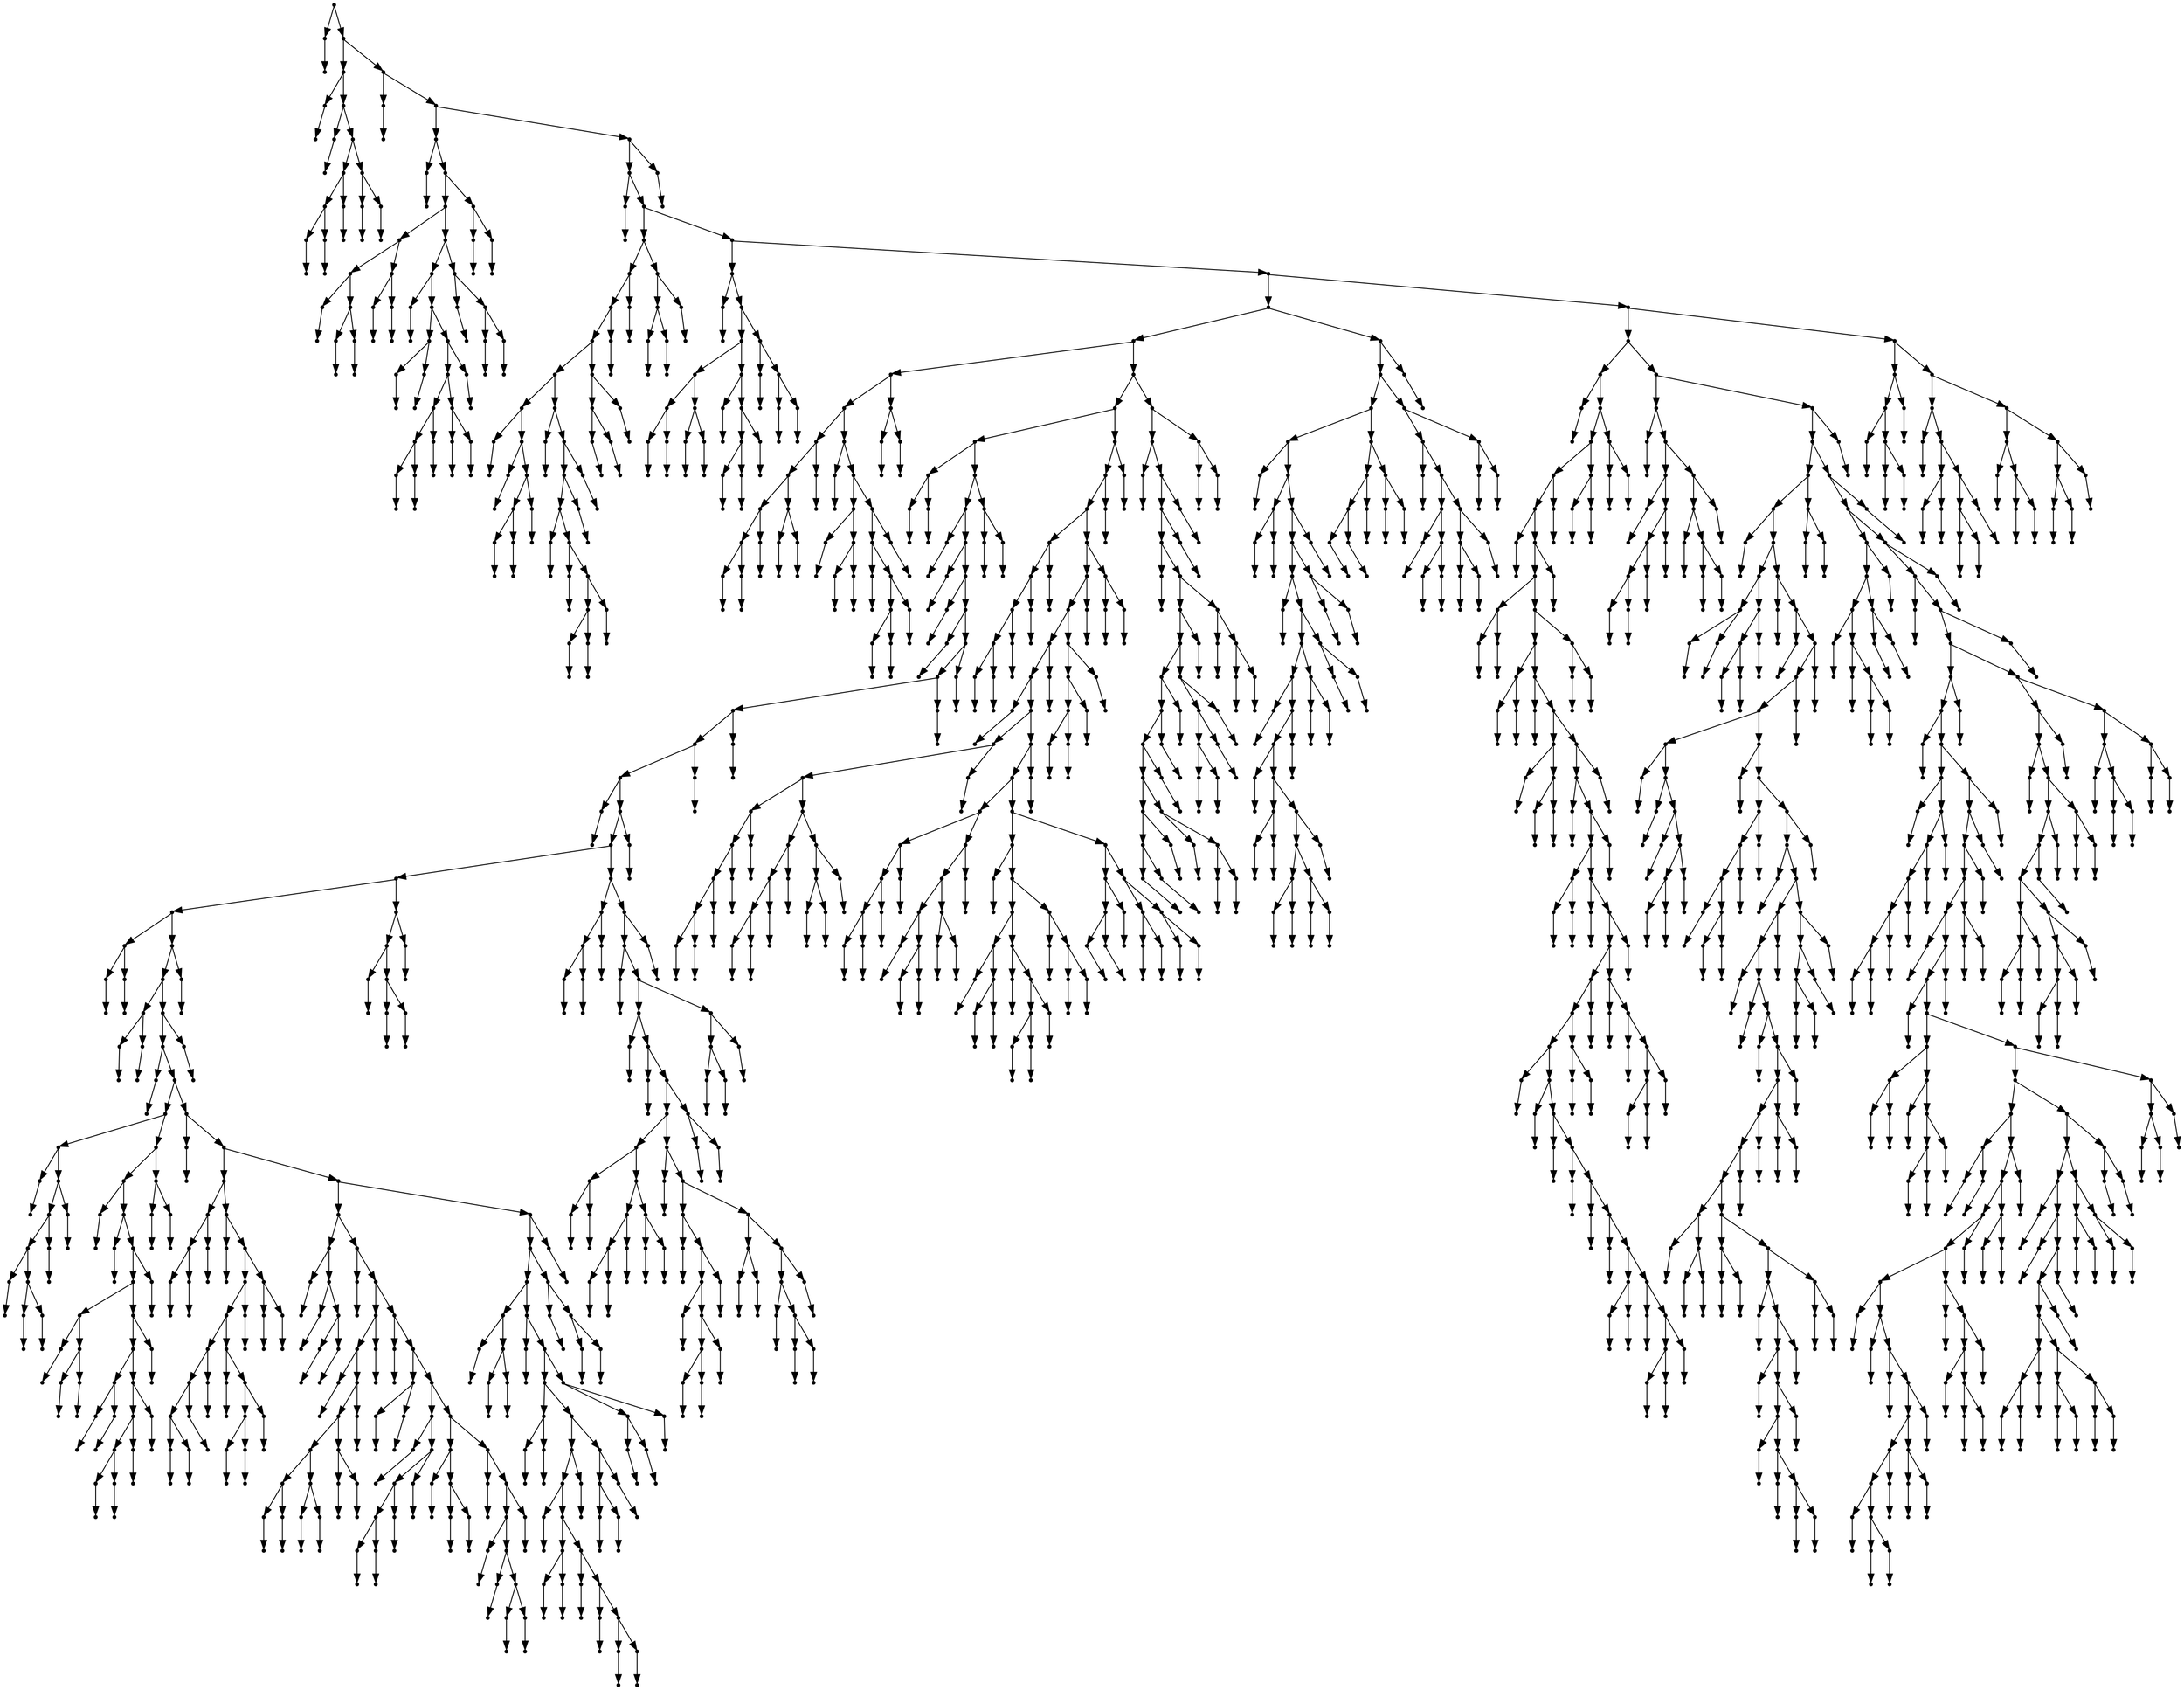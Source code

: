 digraph {
  1696 [shape=point];
  1 [shape=point];
  0 [shape=point];
  1695 [shape=point];
  21 [shape=point];
  3 [shape=point];
  2 [shape=point];
  20 [shape=point];
  5 [shape=point];
  4 [shape=point];
  19 [shape=point];
  13 [shape=point];
  10 [shape=point];
  7 [shape=point];
  6 [shape=point];
  9 [shape=point];
  8 [shape=point];
  12 [shape=point];
  11 [shape=point];
  18 [shape=point];
  15 [shape=point];
  14 [shape=point];
  17 [shape=point];
  16 [shape=point];
  1694 [shape=point];
  23 [shape=point];
  22 [shape=point];
  1693 [shape=point];
  82 [shape=point];
  25 [shape=point];
  24 [shape=point];
  81 [shape=point];
  75 [shape=point];
  39 [shape=point];
  33 [shape=point];
  27 [shape=point];
  26 [shape=point];
  32 [shape=point];
  29 [shape=point];
  28 [shape=point];
  31 [shape=point];
  30 [shape=point];
  38 [shape=point];
  35 [shape=point];
  34 [shape=point];
  37 [shape=point];
  36 [shape=point];
  74 [shape=point];
  65 [shape=point];
  41 [shape=point];
  40 [shape=point];
  64 [shape=point];
  46 [shape=point];
  43 [shape=point];
  42 [shape=point];
  45 [shape=point];
  44 [shape=point];
  63 [shape=point];
  60 [shape=point];
  54 [shape=point];
  51 [shape=point];
  48 [shape=point];
  47 [shape=point];
  50 [shape=point];
  49 [shape=point];
  53 [shape=point];
  52 [shape=point];
  59 [shape=point];
  56 [shape=point];
  55 [shape=point];
  58 [shape=point];
  57 [shape=point];
  62 [shape=point];
  61 [shape=point];
  73 [shape=point];
  67 [shape=point];
  66 [shape=point];
  72 [shape=point];
  69 [shape=point];
  68 [shape=point];
  71 [shape=point];
  70 [shape=point];
  80 [shape=point];
  77 [shape=point];
  76 [shape=point];
  79 [shape=point];
  78 [shape=point];
  1692 [shape=point];
  1689 [shape=point];
  84 [shape=point];
  83 [shape=point];
  1688 [shape=point];
  146 [shape=point];
  137 [shape=point];
  134 [shape=point];
  131 [shape=point];
  122 [shape=point];
  98 [shape=point];
  86 [shape=point];
  85 [shape=point];
  97 [shape=point];
  88 [shape=point];
  87 [shape=point];
  96 [shape=point];
  93 [shape=point];
  90 [shape=point];
  89 [shape=point];
  92 [shape=point];
  91 [shape=point];
  95 [shape=point];
  94 [shape=point];
  121 [shape=point];
  100 [shape=point];
  99 [shape=point];
  120 [shape=point];
  117 [shape=point];
  114 [shape=point];
  102 [shape=point];
  101 [shape=point];
  113 [shape=point];
  104 [shape=point];
  103 [shape=point];
  112 [shape=point];
  109 [shape=point];
  106 [shape=point];
  105 [shape=point];
  108 [shape=point];
  107 [shape=point];
  111 [shape=point];
  110 [shape=point];
  116 [shape=point];
  115 [shape=point];
  119 [shape=point];
  118 [shape=point];
  130 [shape=point];
  127 [shape=point];
  124 [shape=point];
  123 [shape=point];
  126 [shape=point];
  125 [shape=point];
  129 [shape=point];
  128 [shape=point];
  133 [shape=point];
  132 [shape=point];
  136 [shape=point];
  135 [shape=point];
  145 [shape=point];
  142 [shape=point];
  139 [shape=point];
  138 [shape=point];
  141 [shape=point];
  140 [shape=point];
  144 [shape=point];
  143 [shape=point];
  1687 [shape=point];
  181 [shape=point];
  148 [shape=point];
  147 [shape=point];
  180 [shape=point];
  171 [shape=point];
  159 [shape=point];
  153 [shape=point];
  150 [shape=point];
  149 [shape=point];
  152 [shape=point];
  151 [shape=point];
  158 [shape=point];
  155 [shape=point];
  154 [shape=point];
  157 [shape=point];
  156 [shape=point];
  170 [shape=point];
  161 [shape=point];
  160 [shape=point];
  169 [shape=point];
  166 [shape=point];
  163 [shape=point];
  162 [shape=point];
  165 [shape=point];
  164 [shape=point];
  168 [shape=point];
  167 [shape=point];
  179 [shape=point];
  173 [shape=point];
  172 [shape=point];
  178 [shape=point];
  175 [shape=point];
  174 [shape=point];
  177 [shape=point];
  176 [shape=point];
  1686 [shape=point];
  1029 [shape=point];
  921 [shape=point];
  231 [shape=point];
  225 [shape=point];
  198 [shape=point];
  195 [shape=point];
  189 [shape=point];
  186 [shape=point];
  183 [shape=point];
  182 [shape=point];
  185 [shape=point];
  184 [shape=point];
  188 [shape=point];
  187 [shape=point];
  194 [shape=point];
  191 [shape=point];
  190 [shape=point];
  193 [shape=point];
  192 [shape=point];
  197 [shape=point];
  196 [shape=point];
  224 [shape=point];
  200 [shape=point];
  199 [shape=point];
  223 [shape=point];
  208 [shape=point];
  202 [shape=point];
  201 [shape=point];
  207 [shape=point];
  204 [shape=point];
  203 [shape=point];
  206 [shape=point];
  205 [shape=point];
  222 [shape=point];
  219 [shape=point];
  210 [shape=point];
  209 [shape=point];
  218 [shape=point];
  215 [shape=point];
  212 [shape=point];
  211 [shape=point];
  214 [shape=point];
  213 [shape=point];
  217 [shape=point];
  216 [shape=point];
  221 [shape=point];
  220 [shape=point];
  230 [shape=point];
  227 [shape=point];
  226 [shape=point];
  229 [shape=point];
  228 [shape=point];
  920 [shape=point];
  851 [shape=point];
  677 [shape=point];
  236 [shape=point];
  233 [shape=point];
  232 [shape=point];
  235 [shape=point];
  234 [shape=point];
  676 [shape=point];
  670 [shape=point];
  238 [shape=point];
  237 [shape=point];
  669 [shape=point];
  240 [shape=point];
  239 [shape=point];
  668 [shape=point];
  242 [shape=point];
  241 [shape=point];
  667 [shape=point];
  244 [shape=point];
  243 [shape=point];
  666 [shape=point];
  663 [shape=point];
  660 [shape=point];
  657 [shape=point];
  654 [shape=point];
  246 [shape=point];
  245 [shape=point];
  653 [shape=point];
  650 [shape=point];
  554 [shape=point];
  542 [shape=point];
  251 [shape=point];
  248 [shape=point];
  247 [shape=point];
  250 [shape=point];
  249 [shape=point];
  541 [shape=point];
  538 [shape=point];
  256 [shape=point];
  253 [shape=point];
  252 [shape=point];
  255 [shape=point];
  254 [shape=point];
  537 [shape=point];
  534 [shape=point];
  258 [shape=point];
  257 [shape=point];
  533 [shape=point];
  320 [shape=point];
  275 [shape=point];
  260 [shape=point];
  259 [shape=point];
  274 [shape=point];
  271 [shape=point];
  268 [shape=point];
  262 [shape=point];
  261 [shape=point];
  267 [shape=point];
  264 [shape=point];
  263 [shape=point];
  266 [shape=point];
  265 [shape=point];
  270 [shape=point];
  269 [shape=point];
  273 [shape=point];
  272 [shape=point];
  319 [shape=point];
  313 [shape=point];
  277 [shape=point];
  276 [shape=point];
  312 [shape=point];
  279 [shape=point];
  278 [shape=point];
  311 [shape=point];
  308 [shape=point];
  287 [shape=point];
  281 [shape=point];
  280 [shape=point];
  286 [shape=point];
  283 [shape=point];
  282 [shape=point];
  285 [shape=point];
  284 [shape=point];
  307 [shape=point];
  304 [shape=point];
  292 [shape=point];
  289 [shape=point];
  288 [shape=point];
  291 [shape=point];
  290 [shape=point];
  303 [shape=point];
  300 [shape=point];
  297 [shape=point];
  294 [shape=point];
  293 [shape=point];
  296 [shape=point];
  295 [shape=point];
  299 [shape=point];
  298 [shape=point];
  302 [shape=point];
  301 [shape=point];
  306 [shape=point];
  305 [shape=point];
  310 [shape=point];
  309 [shape=point];
  318 [shape=point];
  315 [shape=point];
  314 [shape=point];
  317 [shape=point];
  316 [shape=point];
  532 [shape=point];
  322 [shape=point];
  321 [shape=point];
  531 [shape=point];
  366 [shape=point];
  330 [shape=point];
  327 [shape=point];
  324 [shape=point];
  323 [shape=point];
  326 [shape=point];
  325 [shape=point];
  329 [shape=point];
  328 [shape=point];
  365 [shape=point];
  332 [shape=point];
  331 [shape=point];
  364 [shape=point];
  358 [shape=point];
  355 [shape=point];
  343 [shape=point];
  340 [shape=point];
  337 [shape=point];
  334 [shape=point];
  333 [shape=point];
  336 [shape=point];
  335 [shape=point];
  339 [shape=point];
  338 [shape=point];
  342 [shape=point];
  341 [shape=point];
  354 [shape=point];
  345 [shape=point];
  344 [shape=point];
  353 [shape=point];
  350 [shape=point];
  347 [shape=point];
  346 [shape=point];
  349 [shape=point];
  348 [shape=point];
  352 [shape=point];
  351 [shape=point];
  357 [shape=point];
  356 [shape=point];
  363 [shape=point];
  360 [shape=point];
  359 [shape=point];
  362 [shape=point];
  361 [shape=point];
  530 [shape=point];
  458 [shape=point];
  377 [shape=point];
  368 [shape=point];
  367 [shape=point];
  376 [shape=point];
  370 [shape=point];
  369 [shape=point];
  375 [shape=point];
  372 [shape=point];
  371 [shape=point];
  374 [shape=point];
  373 [shape=point];
  457 [shape=point];
  379 [shape=point];
  378 [shape=point];
  456 [shape=point];
  405 [shape=point];
  402 [shape=point];
  381 [shape=point];
  380 [shape=point];
  401 [shape=point];
  398 [shape=point];
  392 [shape=point];
  386 [shape=point];
  383 [shape=point];
  382 [shape=point];
  385 [shape=point];
  384 [shape=point];
  391 [shape=point];
  388 [shape=point];
  387 [shape=point];
  390 [shape=point];
  389 [shape=point];
  397 [shape=point];
  394 [shape=point];
  393 [shape=point];
  396 [shape=point];
  395 [shape=point];
  400 [shape=point];
  399 [shape=point];
  404 [shape=point];
  403 [shape=point];
  455 [shape=point];
  407 [shape=point];
  406 [shape=point];
  454 [shape=point];
  412 [shape=point];
  409 [shape=point];
  408 [shape=point];
  411 [shape=point];
  410 [shape=point];
  453 [shape=point];
  426 [shape=point];
  414 [shape=point];
  413 [shape=point];
  425 [shape=point];
  422 [shape=point];
  419 [shape=point];
  416 [shape=point];
  415 [shape=point];
  418 [shape=point];
  417 [shape=point];
  421 [shape=point];
  420 [shape=point];
  424 [shape=point];
  423 [shape=point];
  452 [shape=point];
  434 [shape=point];
  428 [shape=point];
  427 [shape=point];
  433 [shape=point];
  430 [shape=point];
  429 [shape=point];
  432 [shape=point];
  431 [shape=point];
  451 [shape=point];
  436 [shape=point];
  435 [shape=point];
  450 [shape=point];
  447 [shape=point];
  438 [shape=point];
  437 [shape=point];
  446 [shape=point];
  440 [shape=point];
  439 [shape=point];
  445 [shape=point];
  442 [shape=point];
  441 [shape=point];
  444 [shape=point];
  443 [shape=point];
  449 [shape=point];
  448 [shape=point];
  529 [shape=point];
  526 [shape=point];
  517 [shape=point];
  466 [shape=point];
  460 [shape=point];
  459 [shape=point];
  465 [shape=point];
  462 [shape=point];
  461 [shape=point];
  464 [shape=point];
  463 [shape=point];
  516 [shape=point];
  468 [shape=point];
  467 [shape=point];
  515 [shape=point];
  506 [shape=point];
  473 [shape=point];
  470 [shape=point];
  469 [shape=point];
  472 [shape=point];
  471 [shape=point];
  505 [shape=point];
  496 [shape=point];
  493 [shape=point];
  475 [shape=point];
  474 [shape=point];
  492 [shape=point];
  480 [shape=point];
  477 [shape=point];
  476 [shape=point];
  479 [shape=point];
  478 [shape=point];
  491 [shape=point];
  482 [shape=point];
  481 [shape=point];
  490 [shape=point];
  484 [shape=point];
  483 [shape=point];
  489 [shape=point];
  486 [shape=point];
  485 [shape=point];
  488 [shape=point];
  487 [shape=point];
  495 [shape=point];
  494 [shape=point];
  504 [shape=point];
  501 [shape=point];
  498 [shape=point];
  497 [shape=point];
  500 [shape=point];
  499 [shape=point];
  503 [shape=point];
  502 [shape=point];
  514 [shape=point];
  511 [shape=point];
  508 [shape=point];
  507 [shape=point];
  510 [shape=point];
  509 [shape=point];
  513 [shape=point];
  512 [shape=point];
  525 [shape=point];
  519 [shape=point];
  518 [shape=point];
  524 [shape=point];
  521 [shape=point];
  520 [shape=point];
  523 [shape=point];
  522 [shape=point];
  528 [shape=point];
  527 [shape=point];
  536 [shape=point];
  535 [shape=point];
  540 [shape=point];
  539 [shape=point];
  553 [shape=point];
  550 [shape=point];
  544 [shape=point];
  543 [shape=point];
  549 [shape=point];
  546 [shape=point];
  545 [shape=point];
  548 [shape=point];
  547 [shape=point];
  552 [shape=point];
  551 [shape=point];
  649 [shape=point];
  562 [shape=point];
  559 [shape=point];
  556 [shape=point];
  555 [shape=point];
  558 [shape=point];
  557 [shape=point];
  561 [shape=point];
  560 [shape=point];
  648 [shape=point];
  645 [shape=point];
  564 [shape=point];
  563 [shape=point];
  644 [shape=point];
  635 [shape=point];
  566 [shape=point];
  565 [shape=point];
  634 [shape=point];
  568 [shape=point];
  567 [shape=point];
  633 [shape=point];
  627 [shape=point];
  588 [shape=point];
  573 [shape=point];
  570 [shape=point];
  569 [shape=point];
  572 [shape=point];
  571 [shape=point];
  587 [shape=point];
  581 [shape=point];
  578 [shape=point];
  575 [shape=point];
  574 [shape=point];
  577 [shape=point];
  576 [shape=point];
  580 [shape=point];
  579 [shape=point];
  586 [shape=point];
  583 [shape=point];
  582 [shape=point];
  585 [shape=point];
  584 [shape=point];
  626 [shape=point];
  590 [shape=point];
  589 [shape=point];
  625 [shape=point];
  607 [shape=point];
  592 [shape=point];
  591 [shape=point];
  606 [shape=point];
  603 [shape=point];
  594 [shape=point];
  593 [shape=point];
  602 [shape=point];
  599 [shape=point];
  596 [shape=point];
  595 [shape=point];
  598 [shape=point];
  597 [shape=point];
  601 [shape=point];
  600 [shape=point];
  605 [shape=point];
  604 [shape=point];
  624 [shape=point];
  612 [shape=point];
  609 [shape=point];
  608 [shape=point];
  611 [shape=point];
  610 [shape=point];
  623 [shape=point];
  620 [shape=point];
  614 [shape=point];
  613 [shape=point];
  619 [shape=point];
  616 [shape=point];
  615 [shape=point];
  618 [shape=point];
  617 [shape=point];
  622 [shape=point];
  621 [shape=point];
  632 [shape=point];
  629 [shape=point];
  628 [shape=point];
  631 [shape=point];
  630 [shape=point];
  643 [shape=point];
  640 [shape=point];
  637 [shape=point];
  636 [shape=point];
  639 [shape=point];
  638 [shape=point];
  642 [shape=point];
  641 [shape=point];
  647 [shape=point];
  646 [shape=point];
  652 [shape=point];
  651 [shape=point];
  656 [shape=point];
  655 [shape=point];
  659 [shape=point];
  658 [shape=point];
  662 [shape=point];
  661 [shape=point];
  665 [shape=point];
  664 [shape=point];
  675 [shape=point];
  672 [shape=point];
  671 [shape=point];
  674 [shape=point];
  673 [shape=point];
  850 [shape=point];
  847 [shape=point];
  844 [shape=point];
  691 [shape=point];
  688 [shape=point];
  685 [shape=point];
  682 [shape=point];
  679 [shape=point];
  678 [shape=point];
  681 [shape=point];
  680 [shape=point];
  684 [shape=point];
  683 [shape=point];
  687 [shape=point];
  686 [shape=point];
  690 [shape=point];
  689 [shape=point];
  843 [shape=point];
  837 [shape=point];
  834 [shape=point];
  822 [shape=point];
  819 [shape=point];
  693 [shape=point];
  692 [shape=point];
  818 [shape=point];
  731 [shape=point];
  728 [shape=point];
  707 [shape=point];
  704 [shape=point];
  701 [shape=point];
  698 [shape=point];
  695 [shape=point];
  694 [shape=point];
  697 [shape=point];
  696 [shape=point];
  700 [shape=point];
  699 [shape=point];
  703 [shape=point];
  702 [shape=point];
  706 [shape=point];
  705 [shape=point];
  727 [shape=point];
  718 [shape=point];
  715 [shape=point];
  712 [shape=point];
  709 [shape=point];
  708 [shape=point];
  711 [shape=point];
  710 [shape=point];
  714 [shape=point];
  713 [shape=point];
  717 [shape=point];
  716 [shape=point];
  726 [shape=point];
  723 [shape=point];
  720 [shape=point];
  719 [shape=point];
  722 [shape=point];
  721 [shape=point];
  725 [shape=point];
  724 [shape=point];
  730 [shape=point];
  729 [shape=point];
  817 [shape=point];
  814 [shape=point];
  760 [shape=point];
  742 [shape=point];
  739 [shape=point];
  736 [shape=point];
  733 [shape=point];
  732 [shape=point];
  735 [shape=point];
  734 [shape=point];
  738 [shape=point];
  737 [shape=point];
  741 [shape=point];
  740 [shape=point];
  759 [shape=point];
  756 [shape=point];
  750 [shape=point];
  744 [shape=point];
  743 [shape=point];
  749 [shape=point];
  746 [shape=point];
  745 [shape=point];
  748 [shape=point];
  747 [shape=point];
  755 [shape=point];
  752 [shape=point];
  751 [shape=point];
  754 [shape=point];
  753 [shape=point];
  758 [shape=point];
  757 [shape=point];
  813 [shape=point];
  792 [shape=point];
  762 [shape=point];
  761 [shape=point];
  791 [shape=point];
  782 [shape=point];
  770 [shape=point];
  764 [shape=point];
  763 [shape=point];
  769 [shape=point];
  766 [shape=point];
  765 [shape=point];
  768 [shape=point];
  767 [shape=point];
  781 [shape=point];
  772 [shape=point];
  771 [shape=point];
  780 [shape=point];
  777 [shape=point];
  774 [shape=point];
  773 [shape=point];
  776 [shape=point];
  775 [shape=point];
  779 [shape=point];
  778 [shape=point];
  790 [shape=point];
  784 [shape=point];
  783 [shape=point];
  789 [shape=point];
  786 [shape=point];
  785 [shape=point];
  788 [shape=point];
  787 [shape=point];
  812 [shape=point];
  800 [shape=point];
  797 [shape=point];
  794 [shape=point];
  793 [shape=point];
  796 [shape=point];
  795 [shape=point];
  799 [shape=point];
  798 [shape=point];
  811 [shape=point];
  805 [shape=point];
  802 [shape=point];
  801 [shape=point];
  804 [shape=point];
  803 [shape=point];
  810 [shape=point];
  807 [shape=point];
  806 [shape=point];
  809 [shape=point];
  808 [shape=point];
  816 [shape=point];
  815 [shape=point];
  821 [shape=point];
  820 [shape=point];
  833 [shape=point];
  830 [shape=point];
  827 [shape=point];
  824 [shape=point];
  823 [shape=point];
  826 [shape=point];
  825 [shape=point];
  829 [shape=point];
  828 [shape=point];
  832 [shape=point];
  831 [shape=point];
  836 [shape=point];
  835 [shape=point];
  842 [shape=point];
  839 [shape=point];
  838 [shape=point];
  841 [shape=point];
  840 [shape=point];
  846 [shape=point];
  845 [shape=point];
  849 [shape=point];
  848 [shape=point];
  919 [shape=point];
  913 [shape=point];
  853 [shape=point];
  852 [shape=point];
  912 [shape=point];
  909 [shape=point];
  906 [shape=point];
  855 [shape=point];
  854 [shape=point];
  905 [shape=point];
  896 [shape=point];
  893 [shape=point];
  881 [shape=point];
  878 [shape=point];
  875 [shape=point];
  872 [shape=point];
  863 [shape=point];
  860 [shape=point];
  857 [shape=point];
  856 [shape=point];
  859 [shape=point];
  858 [shape=point];
  862 [shape=point];
  861 [shape=point];
  871 [shape=point];
  865 [shape=point];
  864 [shape=point];
  870 [shape=point];
  867 [shape=point];
  866 [shape=point];
  869 [shape=point];
  868 [shape=point];
  874 [shape=point];
  873 [shape=point];
  877 [shape=point];
  876 [shape=point];
  880 [shape=point];
  879 [shape=point];
  892 [shape=point];
  889 [shape=point];
  886 [shape=point];
  883 [shape=point];
  882 [shape=point];
  885 [shape=point];
  884 [shape=point];
  888 [shape=point];
  887 [shape=point];
  891 [shape=point];
  890 [shape=point];
  895 [shape=point];
  894 [shape=point];
  904 [shape=point];
  898 [shape=point];
  897 [shape=point];
  903 [shape=point];
  900 [shape=point];
  899 [shape=point];
  902 [shape=point];
  901 [shape=point];
  908 [shape=point];
  907 [shape=point];
  911 [shape=point];
  910 [shape=point];
  918 [shape=point];
  915 [shape=point];
  914 [shape=point];
  917 [shape=point];
  916 [shape=point];
  1028 [shape=point];
  1025 [shape=point];
  998 [shape=point];
  983 [shape=point];
  923 [shape=point];
  922 [shape=point];
  982 [shape=point];
  928 [shape=point];
  925 [shape=point];
  924 [shape=point];
  927 [shape=point];
  926 [shape=point];
  981 [shape=point];
  978 [shape=point];
  972 [shape=point];
  930 [shape=point];
  929 [shape=point];
  971 [shape=point];
  965 [shape=point];
  959 [shape=point];
  932 [shape=point];
  931 [shape=point];
  958 [shape=point];
  955 [shape=point];
  934 [shape=point];
  933 [shape=point];
  954 [shape=point];
  939 [shape=point];
  936 [shape=point];
  935 [shape=point];
  938 [shape=point];
  937 [shape=point];
  953 [shape=point];
  950 [shape=point];
  944 [shape=point];
  941 [shape=point];
  940 [shape=point];
  943 [shape=point];
  942 [shape=point];
  949 [shape=point];
  946 [shape=point];
  945 [shape=point];
  948 [shape=point];
  947 [shape=point];
  952 [shape=point];
  951 [shape=point];
  957 [shape=point];
  956 [shape=point];
  964 [shape=point];
  961 [shape=point];
  960 [shape=point];
  963 [shape=point];
  962 [shape=point];
  970 [shape=point];
  967 [shape=point];
  966 [shape=point];
  969 [shape=point];
  968 [shape=point];
  977 [shape=point];
  974 [shape=point];
  973 [shape=point];
  976 [shape=point];
  975 [shape=point];
  980 [shape=point];
  979 [shape=point];
  997 [shape=point];
  991 [shape=point];
  988 [shape=point];
  985 [shape=point];
  984 [shape=point];
  987 [shape=point];
  986 [shape=point];
  990 [shape=point];
  989 [shape=point];
  996 [shape=point];
  993 [shape=point];
  992 [shape=point];
  995 [shape=point];
  994 [shape=point];
  1024 [shape=point];
  1018 [shape=point];
  1000 [shape=point];
  999 [shape=point];
  1017 [shape=point];
  1008 [shape=point];
  1002 [shape=point];
  1001 [shape=point];
  1007 [shape=point];
  1004 [shape=point];
  1003 [shape=point];
  1006 [shape=point];
  1005 [shape=point];
  1016 [shape=point];
  1013 [shape=point];
  1010 [shape=point];
  1009 [shape=point];
  1012 [shape=point];
  1011 [shape=point];
  1015 [shape=point];
  1014 [shape=point];
  1023 [shape=point];
  1020 [shape=point];
  1019 [shape=point];
  1022 [shape=point];
  1021 [shape=point];
  1027 [shape=point];
  1026 [shape=point];
  1685 [shape=point];
  1637 [shape=point];
  1163 [shape=point];
  1031 [shape=point];
  1030 [shape=point];
  1162 [shape=point];
  1156 [shape=point];
  1150 [shape=point];
  1147 [shape=point];
  1033 [shape=point];
  1032 [shape=point];
  1146 [shape=point];
  1143 [shape=point];
  1038 [shape=point];
  1035 [shape=point];
  1034 [shape=point];
  1037 [shape=point];
  1036 [shape=point];
  1142 [shape=point];
  1136 [shape=point];
  1043 [shape=point];
  1040 [shape=point];
  1039 [shape=point];
  1042 [shape=point];
  1041 [shape=point];
  1135 [shape=point];
  1045 [shape=point];
  1044 [shape=point];
  1134 [shape=point];
  1053 [shape=point];
  1047 [shape=point];
  1046 [shape=point];
  1052 [shape=point];
  1049 [shape=point];
  1048 [shape=point];
  1051 [shape=point];
  1050 [shape=point];
  1133 [shape=point];
  1130 [shape=point];
  1055 [shape=point];
  1054 [shape=point];
  1129 [shape=point];
  1126 [shape=point];
  1060 [shape=point];
  1057 [shape=point];
  1056 [shape=point];
  1059 [shape=point];
  1058 [shape=point];
  1125 [shape=point];
  1062 [shape=point];
  1061 [shape=point];
  1124 [shape=point];
  1121 [shape=point];
  1106 [shape=point];
  1103 [shape=point];
  1097 [shape=point];
  1064 [shape=point];
  1063 [shape=point];
  1096 [shape=point];
  1066 [shape=point];
  1065 [shape=point];
  1095 [shape=point];
  1068 [shape=point];
  1067 [shape=point];
  1094 [shape=point];
  1070 [shape=point];
  1069 [shape=point];
  1093 [shape=point];
  1072 [shape=point];
  1071 [shape=point];
  1092 [shape=point];
  1074 [shape=point];
  1073 [shape=point];
  1091 [shape=point];
  1079 [shape=point];
  1076 [shape=point];
  1075 [shape=point];
  1078 [shape=point];
  1077 [shape=point];
  1090 [shape=point];
  1081 [shape=point];
  1080 [shape=point];
  1089 [shape=point];
  1086 [shape=point];
  1083 [shape=point];
  1082 [shape=point];
  1085 [shape=point];
  1084 [shape=point];
  1088 [shape=point];
  1087 [shape=point];
  1102 [shape=point];
  1099 [shape=point];
  1098 [shape=point];
  1101 [shape=point];
  1100 [shape=point];
  1105 [shape=point];
  1104 [shape=point];
  1120 [shape=point];
  1108 [shape=point];
  1107 [shape=point];
  1119 [shape=point];
  1110 [shape=point];
  1109 [shape=point];
  1118 [shape=point];
  1115 [shape=point];
  1112 [shape=point];
  1111 [shape=point];
  1114 [shape=point];
  1113 [shape=point];
  1117 [shape=point];
  1116 [shape=point];
  1123 [shape=point];
  1122 [shape=point];
  1128 [shape=point];
  1127 [shape=point];
  1132 [shape=point];
  1131 [shape=point];
  1141 [shape=point];
  1138 [shape=point];
  1137 [shape=point];
  1140 [shape=point];
  1139 [shape=point];
  1145 [shape=point];
  1144 [shape=point];
  1149 [shape=point];
  1148 [shape=point];
  1155 [shape=point];
  1152 [shape=point];
  1151 [shape=point];
  1154 [shape=point];
  1153 [shape=point];
  1161 [shape=point];
  1158 [shape=point];
  1157 [shape=point];
  1160 [shape=point];
  1159 [shape=point];
  1636 [shape=point];
  1192 [shape=point];
  1165 [shape=point];
  1164 [shape=point];
  1191 [shape=point];
  1179 [shape=point];
  1167 [shape=point];
  1166 [shape=point];
  1178 [shape=point];
  1175 [shape=point];
  1172 [shape=point];
  1169 [shape=point];
  1168 [shape=point];
  1171 [shape=point];
  1170 [shape=point];
  1174 [shape=point];
  1173 [shape=point];
  1177 [shape=point];
  1176 [shape=point];
  1190 [shape=point];
  1187 [shape=point];
  1181 [shape=point];
  1180 [shape=point];
  1186 [shape=point];
  1183 [shape=point];
  1182 [shape=point];
  1185 [shape=point];
  1184 [shape=point];
  1189 [shape=point];
  1188 [shape=point];
  1635 [shape=point];
  1632 [shape=point];
  1353 [shape=point];
  1347 [shape=point];
  1194 [shape=point];
  1193 [shape=point];
  1346 [shape=point];
  1208 [shape=point];
  1199 [shape=point];
  1196 [shape=point];
  1195 [shape=point];
  1198 [shape=point];
  1197 [shape=point];
  1207 [shape=point];
  1204 [shape=point];
  1201 [shape=point];
  1200 [shape=point];
  1203 [shape=point];
  1202 [shape=point];
  1206 [shape=point];
  1205 [shape=point];
  1345 [shape=point];
  1210 [shape=point];
  1209 [shape=point];
  1344 [shape=point];
  1212 [shape=point];
  1211 [shape=point];
  1343 [shape=point];
  1340 [shape=point];
  1337 [shape=point];
  1229 [shape=point];
  1214 [shape=point];
  1213 [shape=point];
  1228 [shape=point];
  1216 [shape=point];
  1215 [shape=point];
  1227 [shape=point];
  1218 [shape=point];
  1217 [shape=point];
  1226 [shape=point];
  1223 [shape=point];
  1220 [shape=point];
  1219 [shape=point];
  1222 [shape=point];
  1221 [shape=point];
  1225 [shape=point];
  1224 [shape=point];
  1336 [shape=point];
  1231 [shape=point];
  1230 [shape=point];
  1335 [shape=point];
  1245 [shape=point];
  1242 [shape=point];
  1239 [shape=point];
  1233 [shape=point];
  1232 [shape=point];
  1238 [shape=point];
  1235 [shape=point];
  1234 [shape=point];
  1237 [shape=point];
  1236 [shape=point];
  1241 [shape=point];
  1240 [shape=point];
  1244 [shape=point];
  1243 [shape=point];
  1334 [shape=point];
  1331 [shape=point];
  1247 [shape=point];
  1246 [shape=point];
  1330 [shape=point];
  1318 [shape=point];
  1315 [shape=point];
  1249 [shape=point];
  1248 [shape=point];
  1314 [shape=point];
  1251 [shape=point];
  1250 [shape=point];
  1313 [shape=point];
  1253 [shape=point];
  1252 [shape=point];
  1312 [shape=point];
  1309 [shape=point];
  1303 [shape=point];
  1300 [shape=point];
  1297 [shape=point];
  1261 [shape=point];
  1255 [shape=point];
  1254 [shape=point];
  1260 [shape=point];
  1257 [shape=point];
  1256 [shape=point];
  1259 [shape=point];
  1258 [shape=point];
  1296 [shape=point];
  1266 [shape=point];
  1263 [shape=point];
  1262 [shape=point];
  1265 [shape=point];
  1264 [shape=point];
  1295 [shape=point];
  1289 [shape=point];
  1268 [shape=point];
  1267 [shape=point];
  1288 [shape=point];
  1285 [shape=point];
  1270 [shape=point];
  1269 [shape=point];
  1284 [shape=point];
  1281 [shape=point];
  1272 [shape=point];
  1271 [shape=point];
  1280 [shape=point];
  1274 [shape=point];
  1273 [shape=point];
  1279 [shape=point];
  1276 [shape=point];
  1275 [shape=point];
  1278 [shape=point];
  1277 [shape=point];
  1283 [shape=point];
  1282 [shape=point];
  1287 [shape=point];
  1286 [shape=point];
  1294 [shape=point];
  1291 [shape=point];
  1290 [shape=point];
  1293 [shape=point];
  1292 [shape=point];
  1299 [shape=point];
  1298 [shape=point];
  1302 [shape=point];
  1301 [shape=point];
  1308 [shape=point];
  1305 [shape=point];
  1304 [shape=point];
  1307 [shape=point];
  1306 [shape=point];
  1311 [shape=point];
  1310 [shape=point];
  1317 [shape=point];
  1316 [shape=point];
  1329 [shape=point];
  1326 [shape=point];
  1323 [shape=point];
  1320 [shape=point];
  1319 [shape=point];
  1322 [shape=point];
  1321 [shape=point];
  1325 [shape=point];
  1324 [shape=point];
  1328 [shape=point];
  1327 [shape=point];
  1333 [shape=point];
  1332 [shape=point];
  1339 [shape=point];
  1338 [shape=point];
  1342 [shape=point];
  1341 [shape=point];
  1352 [shape=point];
  1349 [shape=point];
  1348 [shape=point];
  1351 [shape=point];
  1350 [shape=point];
  1631 [shape=point];
  1628 [shape=point];
  1373 [shape=point];
  1370 [shape=point];
  1364 [shape=point];
  1355 [shape=point];
  1354 [shape=point];
  1363 [shape=point];
  1357 [shape=point];
  1356 [shape=point];
  1362 [shape=point];
  1359 [shape=point];
  1358 [shape=point];
  1361 [shape=point];
  1360 [shape=point];
  1369 [shape=point];
  1366 [shape=point];
  1365 [shape=point];
  1368 [shape=point];
  1367 [shape=point];
  1372 [shape=point];
  1371 [shape=point];
  1627 [shape=point];
  1624 [shape=point];
  1375 [shape=point];
  1374 [shape=point];
  1623 [shape=point];
  1620 [shape=point];
  1566 [shape=point];
  1563 [shape=point];
  1377 [shape=point];
  1376 [shape=point];
  1562 [shape=point];
  1397 [shape=point];
  1379 [shape=point];
  1378 [shape=point];
  1396 [shape=point];
  1393 [shape=point];
  1390 [shape=point];
  1387 [shape=point];
  1384 [shape=point];
  1381 [shape=point];
  1380 [shape=point];
  1383 [shape=point];
  1382 [shape=point];
  1386 [shape=point];
  1385 [shape=point];
  1389 [shape=point];
  1388 [shape=point];
  1392 [shape=point];
  1391 [shape=point];
  1395 [shape=point];
  1394 [shape=point];
  1561 [shape=point];
  1558 [shape=point];
  1555 [shape=point];
  1552 [shape=point];
  1546 [shape=point];
  1399 [shape=point];
  1398 [shape=point];
  1545 [shape=point];
  1542 [shape=point];
  1401 [shape=point];
  1400 [shape=point];
  1541 [shape=point];
  1418 [shape=point];
  1406 [shape=point];
  1403 [shape=point];
  1402 [shape=point];
  1405 [shape=point];
  1404 [shape=point];
  1417 [shape=point];
  1408 [shape=point];
  1407 [shape=point];
  1416 [shape=point];
  1413 [shape=point];
  1410 [shape=point];
  1409 [shape=point];
  1412 [shape=point];
  1411 [shape=point];
  1415 [shape=point];
  1414 [shape=point];
  1540 [shape=point];
  1531 [shape=point];
  1480 [shape=point];
  1423 [shape=point];
  1420 [shape=point];
  1419 [shape=point];
  1422 [shape=point];
  1421 [shape=point];
  1479 [shape=point];
  1476 [shape=point];
  1470 [shape=point];
  1467 [shape=point];
  1452 [shape=point];
  1425 [shape=point];
  1424 [shape=point];
  1451 [shape=point];
  1427 [shape=point];
  1426 [shape=point];
  1450 [shape=point];
  1429 [shape=point];
  1428 [shape=point];
  1449 [shape=point];
  1446 [shape=point];
  1440 [shape=point];
  1437 [shape=point];
  1431 [shape=point];
  1430 [shape=point];
  1436 [shape=point];
  1433 [shape=point];
  1432 [shape=point];
  1435 [shape=point];
  1434 [shape=point];
  1439 [shape=point];
  1438 [shape=point];
  1445 [shape=point];
  1442 [shape=point];
  1441 [shape=point];
  1444 [shape=point];
  1443 [shape=point];
  1448 [shape=point];
  1447 [shape=point];
  1466 [shape=point];
  1454 [shape=point];
  1453 [shape=point];
  1465 [shape=point];
  1462 [shape=point];
  1456 [shape=point];
  1455 [shape=point];
  1461 [shape=point];
  1458 [shape=point];
  1457 [shape=point];
  1460 [shape=point];
  1459 [shape=point];
  1464 [shape=point];
  1463 [shape=point];
  1469 [shape=point];
  1468 [shape=point];
  1475 [shape=point];
  1472 [shape=point];
  1471 [shape=point];
  1474 [shape=point];
  1473 [shape=point];
  1478 [shape=point];
  1477 [shape=point];
  1530 [shape=point];
  1524 [shape=point];
  1512 [shape=point];
  1482 [shape=point];
  1481 [shape=point];
  1511 [shape=point];
  1484 [shape=point];
  1483 [shape=point];
  1510 [shape=point];
  1507 [shape=point];
  1504 [shape=point];
  1492 [shape=point];
  1489 [shape=point];
  1486 [shape=point];
  1485 [shape=point];
  1488 [shape=point];
  1487 [shape=point];
  1491 [shape=point];
  1490 [shape=point];
  1503 [shape=point];
  1497 [shape=point];
  1494 [shape=point];
  1493 [shape=point];
  1496 [shape=point];
  1495 [shape=point];
  1502 [shape=point];
  1499 [shape=point];
  1498 [shape=point];
  1501 [shape=point];
  1500 [shape=point];
  1506 [shape=point];
  1505 [shape=point];
  1509 [shape=point];
  1508 [shape=point];
  1523 [shape=point];
  1517 [shape=point];
  1514 [shape=point];
  1513 [shape=point];
  1516 [shape=point];
  1515 [shape=point];
  1522 [shape=point];
  1519 [shape=point];
  1518 [shape=point];
  1521 [shape=point];
  1520 [shape=point];
  1529 [shape=point];
  1526 [shape=point];
  1525 [shape=point];
  1528 [shape=point];
  1527 [shape=point];
  1539 [shape=point];
  1536 [shape=point];
  1533 [shape=point];
  1532 [shape=point];
  1535 [shape=point];
  1534 [shape=point];
  1538 [shape=point];
  1537 [shape=point];
  1544 [shape=point];
  1543 [shape=point];
  1551 [shape=point];
  1548 [shape=point];
  1547 [shape=point];
  1550 [shape=point];
  1549 [shape=point];
  1554 [shape=point];
  1553 [shape=point];
  1557 [shape=point];
  1556 [shape=point];
  1560 [shape=point];
  1559 [shape=point];
  1565 [shape=point];
  1564 [shape=point];
  1619 [shape=point];
  1604 [shape=point];
  1601 [shape=point];
  1568 [shape=point];
  1567 [shape=point];
  1600 [shape=point];
  1594 [shape=point];
  1591 [shape=point];
  1588 [shape=point];
  1576 [shape=point];
  1573 [shape=point];
  1570 [shape=point];
  1569 [shape=point];
  1572 [shape=point];
  1571 [shape=point];
  1575 [shape=point];
  1574 [shape=point];
  1587 [shape=point];
  1584 [shape=point];
  1581 [shape=point];
  1578 [shape=point];
  1577 [shape=point];
  1580 [shape=point];
  1579 [shape=point];
  1583 [shape=point];
  1582 [shape=point];
  1586 [shape=point];
  1585 [shape=point];
  1590 [shape=point];
  1589 [shape=point];
  1593 [shape=point];
  1592 [shape=point];
  1599 [shape=point];
  1596 [shape=point];
  1595 [shape=point];
  1598 [shape=point];
  1597 [shape=point];
  1603 [shape=point];
  1602 [shape=point];
  1618 [shape=point];
  1612 [shape=point];
  1606 [shape=point];
  1605 [shape=point];
  1611 [shape=point];
  1608 [shape=point];
  1607 [shape=point];
  1610 [shape=point];
  1609 [shape=point];
  1617 [shape=point];
  1614 [shape=point];
  1613 [shape=point];
  1616 [shape=point];
  1615 [shape=point];
  1622 [shape=point];
  1621 [shape=point];
  1626 [shape=point];
  1625 [shape=point];
  1630 [shape=point];
  1629 [shape=point];
  1634 [shape=point];
  1633 [shape=point];
  1684 [shape=point];
  1648 [shape=point];
  1645 [shape=point];
  1639 [shape=point];
  1638 [shape=point];
  1644 [shape=point];
  1641 [shape=point];
  1640 [shape=point];
  1643 [shape=point];
  1642 [shape=point];
  1647 [shape=point];
  1646 [shape=point];
  1683 [shape=point];
  1665 [shape=point];
  1650 [shape=point];
  1649 [shape=point];
  1664 [shape=point];
  1655 [shape=point];
  1652 [shape=point];
  1651 [shape=point];
  1654 [shape=point];
  1653 [shape=point];
  1663 [shape=point];
  1660 [shape=point];
  1657 [shape=point];
  1656 [shape=point];
  1659 [shape=point];
  1658 [shape=point];
  1662 [shape=point];
  1661 [shape=point];
  1682 [shape=point];
  1673 [shape=point];
  1667 [shape=point];
  1666 [shape=point];
  1672 [shape=point];
  1669 [shape=point];
  1668 [shape=point];
  1671 [shape=point];
  1670 [shape=point];
  1681 [shape=point];
  1678 [shape=point];
  1675 [shape=point];
  1674 [shape=point];
  1677 [shape=point];
  1676 [shape=point];
  1680 [shape=point];
  1679 [shape=point];
  1691 [shape=point];
  1690 [shape=point];
1696 -> 1;
1 -> 0;
1696 -> 1695;
1695 -> 21;
21 -> 3;
3 -> 2;
21 -> 20;
20 -> 5;
5 -> 4;
20 -> 19;
19 -> 13;
13 -> 10;
10 -> 7;
7 -> 6;
10 -> 9;
9 -> 8;
13 -> 12;
12 -> 11;
19 -> 18;
18 -> 15;
15 -> 14;
18 -> 17;
17 -> 16;
1695 -> 1694;
1694 -> 23;
23 -> 22;
1694 -> 1693;
1693 -> 82;
82 -> 25;
25 -> 24;
82 -> 81;
81 -> 75;
75 -> 39;
39 -> 33;
33 -> 27;
27 -> 26;
33 -> 32;
32 -> 29;
29 -> 28;
32 -> 31;
31 -> 30;
39 -> 38;
38 -> 35;
35 -> 34;
38 -> 37;
37 -> 36;
75 -> 74;
74 -> 65;
65 -> 41;
41 -> 40;
65 -> 64;
64 -> 46;
46 -> 43;
43 -> 42;
46 -> 45;
45 -> 44;
64 -> 63;
63 -> 60;
60 -> 54;
54 -> 51;
51 -> 48;
48 -> 47;
51 -> 50;
50 -> 49;
54 -> 53;
53 -> 52;
60 -> 59;
59 -> 56;
56 -> 55;
59 -> 58;
58 -> 57;
63 -> 62;
62 -> 61;
74 -> 73;
73 -> 67;
67 -> 66;
73 -> 72;
72 -> 69;
69 -> 68;
72 -> 71;
71 -> 70;
81 -> 80;
80 -> 77;
77 -> 76;
80 -> 79;
79 -> 78;
1693 -> 1692;
1692 -> 1689;
1689 -> 84;
84 -> 83;
1689 -> 1688;
1688 -> 146;
146 -> 137;
137 -> 134;
134 -> 131;
131 -> 122;
122 -> 98;
98 -> 86;
86 -> 85;
98 -> 97;
97 -> 88;
88 -> 87;
97 -> 96;
96 -> 93;
93 -> 90;
90 -> 89;
93 -> 92;
92 -> 91;
96 -> 95;
95 -> 94;
122 -> 121;
121 -> 100;
100 -> 99;
121 -> 120;
120 -> 117;
117 -> 114;
114 -> 102;
102 -> 101;
114 -> 113;
113 -> 104;
104 -> 103;
113 -> 112;
112 -> 109;
109 -> 106;
106 -> 105;
109 -> 108;
108 -> 107;
112 -> 111;
111 -> 110;
117 -> 116;
116 -> 115;
120 -> 119;
119 -> 118;
131 -> 130;
130 -> 127;
127 -> 124;
124 -> 123;
127 -> 126;
126 -> 125;
130 -> 129;
129 -> 128;
134 -> 133;
133 -> 132;
137 -> 136;
136 -> 135;
146 -> 145;
145 -> 142;
142 -> 139;
139 -> 138;
142 -> 141;
141 -> 140;
145 -> 144;
144 -> 143;
1688 -> 1687;
1687 -> 181;
181 -> 148;
148 -> 147;
181 -> 180;
180 -> 171;
171 -> 159;
159 -> 153;
153 -> 150;
150 -> 149;
153 -> 152;
152 -> 151;
159 -> 158;
158 -> 155;
155 -> 154;
158 -> 157;
157 -> 156;
171 -> 170;
170 -> 161;
161 -> 160;
170 -> 169;
169 -> 166;
166 -> 163;
163 -> 162;
166 -> 165;
165 -> 164;
169 -> 168;
168 -> 167;
180 -> 179;
179 -> 173;
173 -> 172;
179 -> 178;
178 -> 175;
175 -> 174;
178 -> 177;
177 -> 176;
1687 -> 1686;
1686 -> 1029;
1029 -> 921;
921 -> 231;
231 -> 225;
225 -> 198;
198 -> 195;
195 -> 189;
189 -> 186;
186 -> 183;
183 -> 182;
186 -> 185;
185 -> 184;
189 -> 188;
188 -> 187;
195 -> 194;
194 -> 191;
191 -> 190;
194 -> 193;
193 -> 192;
198 -> 197;
197 -> 196;
225 -> 224;
224 -> 200;
200 -> 199;
224 -> 223;
223 -> 208;
208 -> 202;
202 -> 201;
208 -> 207;
207 -> 204;
204 -> 203;
207 -> 206;
206 -> 205;
223 -> 222;
222 -> 219;
219 -> 210;
210 -> 209;
219 -> 218;
218 -> 215;
215 -> 212;
212 -> 211;
215 -> 214;
214 -> 213;
218 -> 217;
217 -> 216;
222 -> 221;
221 -> 220;
231 -> 230;
230 -> 227;
227 -> 226;
230 -> 229;
229 -> 228;
921 -> 920;
920 -> 851;
851 -> 677;
677 -> 236;
236 -> 233;
233 -> 232;
236 -> 235;
235 -> 234;
677 -> 676;
676 -> 670;
670 -> 238;
238 -> 237;
670 -> 669;
669 -> 240;
240 -> 239;
669 -> 668;
668 -> 242;
242 -> 241;
668 -> 667;
667 -> 244;
244 -> 243;
667 -> 666;
666 -> 663;
663 -> 660;
660 -> 657;
657 -> 654;
654 -> 246;
246 -> 245;
654 -> 653;
653 -> 650;
650 -> 554;
554 -> 542;
542 -> 251;
251 -> 248;
248 -> 247;
251 -> 250;
250 -> 249;
542 -> 541;
541 -> 538;
538 -> 256;
256 -> 253;
253 -> 252;
256 -> 255;
255 -> 254;
538 -> 537;
537 -> 534;
534 -> 258;
258 -> 257;
534 -> 533;
533 -> 320;
320 -> 275;
275 -> 260;
260 -> 259;
275 -> 274;
274 -> 271;
271 -> 268;
268 -> 262;
262 -> 261;
268 -> 267;
267 -> 264;
264 -> 263;
267 -> 266;
266 -> 265;
271 -> 270;
270 -> 269;
274 -> 273;
273 -> 272;
320 -> 319;
319 -> 313;
313 -> 277;
277 -> 276;
313 -> 312;
312 -> 279;
279 -> 278;
312 -> 311;
311 -> 308;
308 -> 287;
287 -> 281;
281 -> 280;
287 -> 286;
286 -> 283;
283 -> 282;
286 -> 285;
285 -> 284;
308 -> 307;
307 -> 304;
304 -> 292;
292 -> 289;
289 -> 288;
292 -> 291;
291 -> 290;
304 -> 303;
303 -> 300;
300 -> 297;
297 -> 294;
294 -> 293;
297 -> 296;
296 -> 295;
300 -> 299;
299 -> 298;
303 -> 302;
302 -> 301;
307 -> 306;
306 -> 305;
311 -> 310;
310 -> 309;
319 -> 318;
318 -> 315;
315 -> 314;
318 -> 317;
317 -> 316;
533 -> 532;
532 -> 322;
322 -> 321;
532 -> 531;
531 -> 366;
366 -> 330;
330 -> 327;
327 -> 324;
324 -> 323;
327 -> 326;
326 -> 325;
330 -> 329;
329 -> 328;
366 -> 365;
365 -> 332;
332 -> 331;
365 -> 364;
364 -> 358;
358 -> 355;
355 -> 343;
343 -> 340;
340 -> 337;
337 -> 334;
334 -> 333;
337 -> 336;
336 -> 335;
340 -> 339;
339 -> 338;
343 -> 342;
342 -> 341;
355 -> 354;
354 -> 345;
345 -> 344;
354 -> 353;
353 -> 350;
350 -> 347;
347 -> 346;
350 -> 349;
349 -> 348;
353 -> 352;
352 -> 351;
358 -> 357;
357 -> 356;
364 -> 363;
363 -> 360;
360 -> 359;
363 -> 362;
362 -> 361;
531 -> 530;
530 -> 458;
458 -> 377;
377 -> 368;
368 -> 367;
377 -> 376;
376 -> 370;
370 -> 369;
376 -> 375;
375 -> 372;
372 -> 371;
375 -> 374;
374 -> 373;
458 -> 457;
457 -> 379;
379 -> 378;
457 -> 456;
456 -> 405;
405 -> 402;
402 -> 381;
381 -> 380;
402 -> 401;
401 -> 398;
398 -> 392;
392 -> 386;
386 -> 383;
383 -> 382;
386 -> 385;
385 -> 384;
392 -> 391;
391 -> 388;
388 -> 387;
391 -> 390;
390 -> 389;
398 -> 397;
397 -> 394;
394 -> 393;
397 -> 396;
396 -> 395;
401 -> 400;
400 -> 399;
405 -> 404;
404 -> 403;
456 -> 455;
455 -> 407;
407 -> 406;
455 -> 454;
454 -> 412;
412 -> 409;
409 -> 408;
412 -> 411;
411 -> 410;
454 -> 453;
453 -> 426;
426 -> 414;
414 -> 413;
426 -> 425;
425 -> 422;
422 -> 419;
419 -> 416;
416 -> 415;
419 -> 418;
418 -> 417;
422 -> 421;
421 -> 420;
425 -> 424;
424 -> 423;
453 -> 452;
452 -> 434;
434 -> 428;
428 -> 427;
434 -> 433;
433 -> 430;
430 -> 429;
433 -> 432;
432 -> 431;
452 -> 451;
451 -> 436;
436 -> 435;
451 -> 450;
450 -> 447;
447 -> 438;
438 -> 437;
447 -> 446;
446 -> 440;
440 -> 439;
446 -> 445;
445 -> 442;
442 -> 441;
445 -> 444;
444 -> 443;
450 -> 449;
449 -> 448;
530 -> 529;
529 -> 526;
526 -> 517;
517 -> 466;
466 -> 460;
460 -> 459;
466 -> 465;
465 -> 462;
462 -> 461;
465 -> 464;
464 -> 463;
517 -> 516;
516 -> 468;
468 -> 467;
516 -> 515;
515 -> 506;
506 -> 473;
473 -> 470;
470 -> 469;
473 -> 472;
472 -> 471;
506 -> 505;
505 -> 496;
496 -> 493;
493 -> 475;
475 -> 474;
493 -> 492;
492 -> 480;
480 -> 477;
477 -> 476;
480 -> 479;
479 -> 478;
492 -> 491;
491 -> 482;
482 -> 481;
491 -> 490;
490 -> 484;
484 -> 483;
490 -> 489;
489 -> 486;
486 -> 485;
489 -> 488;
488 -> 487;
496 -> 495;
495 -> 494;
505 -> 504;
504 -> 501;
501 -> 498;
498 -> 497;
501 -> 500;
500 -> 499;
504 -> 503;
503 -> 502;
515 -> 514;
514 -> 511;
511 -> 508;
508 -> 507;
511 -> 510;
510 -> 509;
514 -> 513;
513 -> 512;
526 -> 525;
525 -> 519;
519 -> 518;
525 -> 524;
524 -> 521;
521 -> 520;
524 -> 523;
523 -> 522;
529 -> 528;
528 -> 527;
537 -> 536;
536 -> 535;
541 -> 540;
540 -> 539;
554 -> 553;
553 -> 550;
550 -> 544;
544 -> 543;
550 -> 549;
549 -> 546;
546 -> 545;
549 -> 548;
548 -> 547;
553 -> 552;
552 -> 551;
650 -> 649;
649 -> 562;
562 -> 559;
559 -> 556;
556 -> 555;
559 -> 558;
558 -> 557;
562 -> 561;
561 -> 560;
649 -> 648;
648 -> 645;
645 -> 564;
564 -> 563;
645 -> 644;
644 -> 635;
635 -> 566;
566 -> 565;
635 -> 634;
634 -> 568;
568 -> 567;
634 -> 633;
633 -> 627;
627 -> 588;
588 -> 573;
573 -> 570;
570 -> 569;
573 -> 572;
572 -> 571;
588 -> 587;
587 -> 581;
581 -> 578;
578 -> 575;
575 -> 574;
578 -> 577;
577 -> 576;
581 -> 580;
580 -> 579;
587 -> 586;
586 -> 583;
583 -> 582;
586 -> 585;
585 -> 584;
627 -> 626;
626 -> 590;
590 -> 589;
626 -> 625;
625 -> 607;
607 -> 592;
592 -> 591;
607 -> 606;
606 -> 603;
603 -> 594;
594 -> 593;
603 -> 602;
602 -> 599;
599 -> 596;
596 -> 595;
599 -> 598;
598 -> 597;
602 -> 601;
601 -> 600;
606 -> 605;
605 -> 604;
625 -> 624;
624 -> 612;
612 -> 609;
609 -> 608;
612 -> 611;
611 -> 610;
624 -> 623;
623 -> 620;
620 -> 614;
614 -> 613;
620 -> 619;
619 -> 616;
616 -> 615;
619 -> 618;
618 -> 617;
623 -> 622;
622 -> 621;
633 -> 632;
632 -> 629;
629 -> 628;
632 -> 631;
631 -> 630;
644 -> 643;
643 -> 640;
640 -> 637;
637 -> 636;
640 -> 639;
639 -> 638;
643 -> 642;
642 -> 641;
648 -> 647;
647 -> 646;
653 -> 652;
652 -> 651;
657 -> 656;
656 -> 655;
660 -> 659;
659 -> 658;
663 -> 662;
662 -> 661;
666 -> 665;
665 -> 664;
676 -> 675;
675 -> 672;
672 -> 671;
675 -> 674;
674 -> 673;
851 -> 850;
850 -> 847;
847 -> 844;
844 -> 691;
691 -> 688;
688 -> 685;
685 -> 682;
682 -> 679;
679 -> 678;
682 -> 681;
681 -> 680;
685 -> 684;
684 -> 683;
688 -> 687;
687 -> 686;
691 -> 690;
690 -> 689;
844 -> 843;
843 -> 837;
837 -> 834;
834 -> 822;
822 -> 819;
819 -> 693;
693 -> 692;
819 -> 818;
818 -> 731;
731 -> 728;
728 -> 707;
707 -> 704;
704 -> 701;
701 -> 698;
698 -> 695;
695 -> 694;
698 -> 697;
697 -> 696;
701 -> 700;
700 -> 699;
704 -> 703;
703 -> 702;
707 -> 706;
706 -> 705;
728 -> 727;
727 -> 718;
718 -> 715;
715 -> 712;
712 -> 709;
709 -> 708;
712 -> 711;
711 -> 710;
715 -> 714;
714 -> 713;
718 -> 717;
717 -> 716;
727 -> 726;
726 -> 723;
723 -> 720;
720 -> 719;
723 -> 722;
722 -> 721;
726 -> 725;
725 -> 724;
731 -> 730;
730 -> 729;
818 -> 817;
817 -> 814;
814 -> 760;
760 -> 742;
742 -> 739;
739 -> 736;
736 -> 733;
733 -> 732;
736 -> 735;
735 -> 734;
739 -> 738;
738 -> 737;
742 -> 741;
741 -> 740;
760 -> 759;
759 -> 756;
756 -> 750;
750 -> 744;
744 -> 743;
750 -> 749;
749 -> 746;
746 -> 745;
749 -> 748;
748 -> 747;
756 -> 755;
755 -> 752;
752 -> 751;
755 -> 754;
754 -> 753;
759 -> 758;
758 -> 757;
814 -> 813;
813 -> 792;
792 -> 762;
762 -> 761;
792 -> 791;
791 -> 782;
782 -> 770;
770 -> 764;
764 -> 763;
770 -> 769;
769 -> 766;
766 -> 765;
769 -> 768;
768 -> 767;
782 -> 781;
781 -> 772;
772 -> 771;
781 -> 780;
780 -> 777;
777 -> 774;
774 -> 773;
777 -> 776;
776 -> 775;
780 -> 779;
779 -> 778;
791 -> 790;
790 -> 784;
784 -> 783;
790 -> 789;
789 -> 786;
786 -> 785;
789 -> 788;
788 -> 787;
813 -> 812;
812 -> 800;
800 -> 797;
797 -> 794;
794 -> 793;
797 -> 796;
796 -> 795;
800 -> 799;
799 -> 798;
812 -> 811;
811 -> 805;
805 -> 802;
802 -> 801;
805 -> 804;
804 -> 803;
811 -> 810;
810 -> 807;
807 -> 806;
810 -> 809;
809 -> 808;
817 -> 816;
816 -> 815;
822 -> 821;
821 -> 820;
834 -> 833;
833 -> 830;
830 -> 827;
827 -> 824;
824 -> 823;
827 -> 826;
826 -> 825;
830 -> 829;
829 -> 828;
833 -> 832;
832 -> 831;
837 -> 836;
836 -> 835;
843 -> 842;
842 -> 839;
839 -> 838;
842 -> 841;
841 -> 840;
847 -> 846;
846 -> 845;
850 -> 849;
849 -> 848;
920 -> 919;
919 -> 913;
913 -> 853;
853 -> 852;
913 -> 912;
912 -> 909;
909 -> 906;
906 -> 855;
855 -> 854;
906 -> 905;
905 -> 896;
896 -> 893;
893 -> 881;
881 -> 878;
878 -> 875;
875 -> 872;
872 -> 863;
863 -> 860;
860 -> 857;
857 -> 856;
860 -> 859;
859 -> 858;
863 -> 862;
862 -> 861;
872 -> 871;
871 -> 865;
865 -> 864;
871 -> 870;
870 -> 867;
867 -> 866;
870 -> 869;
869 -> 868;
875 -> 874;
874 -> 873;
878 -> 877;
877 -> 876;
881 -> 880;
880 -> 879;
893 -> 892;
892 -> 889;
889 -> 886;
886 -> 883;
883 -> 882;
886 -> 885;
885 -> 884;
889 -> 888;
888 -> 887;
892 -> 891;
891 -> 890;
896 -> 895;
895 -> 894;
905 -> 904;
904 -> 898;
898 -> 897;
904 -> 903;
903 -> 900;
900 -> 899;
903 -> 902;
902 -> 901;
909 -> 908;
908 -> 907;
912 -> 911;
911 -> 910;
919 -> 918;
918 -> 915;
915 -> 914;
918 -> 917;
917 -> 916;
1029 -> 1028;
1028 -> 1025;
1025 -> 998;
998 -> 983;
983 -> 923;
923 -> 922;
983 -> 982;
982 -> 928;
928 -> 925;
925 -> 924;
928 -> 927;
927 -> 926;
982 -> 981;
981 -> 978;
978 -> 972;
972 -> 930;
930 -> 929;
972 -> 971;
971 -> 965;
965 -> 959;
959 -> 932;
932 -> 931;
959 -> 958;
958 -> 955;
955 -> 934;
934 -> 933;
955 -> 954;
954 -> 939;
939 -> 936;
936 -> 935;
939 -> 938;
938 -> 937;
954 -> 953;
953 -> 950;
950 -> 944;
944 -> 941;
941 -> 940;
944 -> 943;
943 -> 942;
950 -> 949;
949 -> 946;
946 -> 945;
949 -> 948;
948 -> 947;
953 -> 952;
952 -> 951;
958 -> 957;
957 -> 956;
965 -> 964;
964 -> 961;
961 -> 960;
964 -> 963;
963 -> 962;
971 -> 970;
970 -> 967;
967 -> 966;
970 -> 969;
969 -> 968;
978 -> 977;
977 -> 974;
974 -> 973;
977 -> 976;
976 -> 975;
981 -> 980;
980 -> 979;
998 -> 997;
997 -> 991;
991 -> 988;
988 -> 985;
985 -> 984;
988 -> 987;
987 -> 986;
991 -> 990;
990 -> 989;
997 -> 996;
996 -> 993;
993 -> 992;
996 -> 995;
995 -> 994;
1025 -> 1024;
1024 -> 1018;
1018 -> 1000;
1000 -> 999;
1018 -> 1017;
1017 -> 1008;
1008 -> 1002;
1002 -> 1001;
1008 -> 1007;
1007 -> 1004;
1004 -> 1003;
1007 -> 1006;
1006 -> 1005;
1017 -> 1016;
1016 -> 1013;
1013 -> 1010;
1010 -> 1009;
1013 -> 1012;
1012 -> 1011;
1016 -> 1015;
1015 -> 1014;
1024 -> 1023;
1023 -> 1020;
1020 -> 1019;
1023 -> 1022;
1022 -> 1021;
1028 -> 1027;
1027 -> 1026;
1686 -> 1685;
1685 -> 1637;
1637 -> 1163;
1163 -> 1031;
1031 -> 1030;
1163 -> 1162;
1162 -> 1156;
1156 -> 1150;
1150 -> 1147;
1147 -> 1033;
1033 -> 1032;
1147 -> 1146;
1146 -> 1143;
1143 -> 1038;
1038 -> 1035;
1035 -> 1034;
1038 -> 1037;
1037 -> 1036;
1143 -> 1142;
1142 -> 1136;
1136 -> 1043;
1043 -> 1040;
1040 -> 1039;
1043 -> 1042;
1042 -> 1041;
1136 -> 1135;
1135 -> 1045;
1045 -> 1044;
1135 -> 1134;
1134 -> 1053;
1053 -> 1047;
1047 -> 1046;
1053 -> 1052;
1052 -> 1049;
1049 -> 1048;
1052 -> 1051;
1051 -> 1050;
1134 -> 1133;
1133 -> 1130;
1130 -> 1055;
1055 -> 1054;
1130 -> 1129;
1129 -> 1126;
1126 -> 1060;
1060 -> 1057;
1057 -> 1056;
1060 -> 1059;
1059 -> 1058;
1126 -> 1125;
1125 -> 1062;
1062 -> 1061;
1125 -> 1124;
1124 -> 1121;
1121 -> 1106;
1106 -> 1103;
1103 -> 1097;
1097 -> 1064;
1064 -> 1063;
1097 -> 1096;
1096 -> 1066;
1066 -> 1065;
1096 -> 1095;
1095 -> 1068;
1068 -> 1067;
1095 -> 1094;
1094 -> 1070;
1070 -> 1069;
1094 -> 1093;
1093 -> 1072;
1072 -> 1071;
1093 -> 1092;
1092 -> 1074;
1074 -> 1073;
1092 -> 1091;
1091 -> 1079;
1079 -> 1076;
1076 -> 1075;
1079 -> 1078;
1078 -> 1077;
1091 -> 1090;
1090 -> 1081;
1081 -> 1080;
1090 -> 1089;
1089 -> 1086;
1086 -> 1083;
1083 -> 1082;
1086 -> 1085;
1085 -> 1084;
1089 -> 1088;
1088 -> 1087;
1103 -> 1102;
1102 -> 1099;
1099 -> 1098;
1102 -> 1101;
1101 -> 1100;
1106 -> 1105;
1105 -> 1104;
1121 -> 1120;
1120 -> 1108;
1108 -> 1107;
1120 -> 1119;
1119 -> 1110;
1110 -> 1109;
1119 -> 1118;
1118 -> 1115;
1115 -> 1112;
1112 -> 1111;
1115 -> 1114;
1114 -> 1113;
1118 -> 1117;
1117 -> 1116;
1124 -> 1123;
1123 -> 1122;
1129 -> 1128;
1128 -> 1127;
1133 -> 1132;
1132 -> 1131;
1142 -> 1141;
1141 -> 1138;
1138 -> 1137;
1141 -> 1140;
1140 -> 1139;
1146 -> 1145;
1145 -> 1144;
1150 -> 1149;
1149 -> 1148;
1156 -> 1155;
1155 -> 1152;
1152 -> 1151;
1155 -> 1154;
1154 -> 1153;
1162 -> 1161;
1161 -> 1158;
1158 -> 1157;
1161 -> 1160;
1160 -> 1159;
1637 -> 1636;
1636 -> 1192;
1192 -> 1165;
1165 -> 1164;
1192 -> 1191;
1191 -> 1179;
1179 -> 1167;
1167 -> 1166;
1179 -> 1178;
1178 -> 1175;
1175 -> 1172;
1172 -> 1169;
1169 -> 1168;
1172 -> 1171;
1171 -> 1170;
1175 -> 1174;
1174 -> 1173;
1178 -> 1177;
1177 -> 1176;
1191 -> 1190;
1190 -> 1187;
1187 -> 1181;
1181 -> 1180;
1187 -> 1186;
1186 -> 1183;
1183 -> 1182;
1186 -> 1185;
1185 -> 1184;
1190 -> 1189;
1189 -> 1188;
1636 -> 1635;
1635 -> 1632;
1632 -> 1353;
1353 -> 1347;
1347 -> 1194;
1194 -> 1193;
1347 -> 1346;
1346 -> 1208;
1208 -> 1199;
1199 -> 1196;
1196 -> 1195;
1199 -> 1198;
1198 -> 1197;
1208 -> 1207;
1207 -> 1204;
1204 -> 1201;
1201 -> 1200;
1204 -> 1203;
1203 -> 1202;
1207 -> 1206;
1206 -> 1205;
1346 -> 1345;
1345 -> 1210;
1210 -> 1209;
1345 -> 1344;
1344 -> 1212;
1212 -> 1211;
1344 -> 1343;
1343 -> 1340;
1340 -> 1337;
1337 -> 1229;
1229 -> 1214;
1214 -> 1213;
1229 -> 1228;
1228 -> 1216;
1216 -> 1215;
1228 -> 1227;
1227 -> 1218;
1218 -> 1217;
1227 -> 1226;
1226 -> 1223;
1223 -> 1220;
1220 -> 1219;
1223 -> 1222;
1222 -> 1221;
1226 -> 1225;
1225 -> 1224;
1337 -> 1336;
1336 -> 1231;
1231 -> 1230;
1336 -> 1335;
1335 -> 1245;
1245 -> 1242;
1242 -> 1239;
1239 -> 1233;
1233 -> 1232;
1239 -> 1238;
1238 -> 1235;
1235 -> 1234;
1238 -> 1237;
1237 -> 1236;
1242 -> 1241;
1241 -> 1240;
1245 -> 1244;
1244 -> 1243;
1335 -> 1334;
1334 -> 1331;
1331 -> 1247;
1247 -> 1246;
1331 -> 1330;
1330 -> 1318;
1318 -> 1315;
1315 -> 1249;
1249 -> 1248;
1315 -> 1314;
1314 -> 1251;
1251 -> 1250;
1314 -> 1313;
1313 -> 1253;
1253 -> 1252;
1313 -> 1312;
1312 -> 1309;
1309 -> 1303;
1303 -> 1300;
1300 -> 1297;
1297 -> 1261;
1261 -> 1255;
1255 -> 1254;
1261 -> 1260;
1260 -> 1257;
1257 -> 1256;
1260 -> 1259;
1259 -> 1258;
1297 -> 1296;
1296 -> 1266;
1266 -> 1263;
1263 -> 1262;
1266 -> 1265;
1265 -> 1264;
1296 -> 1295;
1295 -> 1289;
1289 -> 1268;
1268 -> 1267;
1289 -> 1288;
1288 -> 1285;
1285 -> 1270;
1270 -> 1269;
1285 -> 1284;
1284 -> 1281;
1281 -> 1272;
1272 -> 1271;
1281 -> 1280;
1280 -> 1274;
1274 -> 1273;
1280 -> 1279;
1279 -> 1276;
1276 -> 1275;
1279 -> 1278;
1278 -> 1277;
1284 -> 1283;
1283 -> 1282;
1288 -> 1287;
1287 -> 1286;
1295 -> 1294;
1294 -> 1291;
1291 -> 1290;
1294 -> 1293;
1293 -> 1292;
1300 -> 1299;
1299 -> 1298;
1303 -> 1302;
1302 -> 1301;
1309 -> 1308;
1308 -> 1305;
1305 -> 1304;
1308 -> 1307;
1307 -> 1306;
1312 -> 1311;
1311 -> 1310;
1318 -> 1317;
1317 -> 1316;
1330 -> 1329;
1329 -> 1326;
1326 -> 1323;
1323 -> 1320;
1320 -> 1319;
1323 -> 1322;
1322 -> 1321;
1326 -> 1325;
1325 -> 1324;
1329 -> 1328;
1328 -> 1327;
1334 -> 1333;
1333 -> 1332;
1340 -> 1339;
1339 -> 1338;
1343 -> 1342;
1342 -> 1341;
1353 -> 1352;
1352 -> 1349;
1349 -> 1348;
1352 -> 1351;
1351 -> 1350;
1632 -> 1631;
1631 -> 1628;
1628 -> 1373;
1373 -> 1370;
1370 -> 1364;
1364 -> 1355;
1355 -> 1354;
1364 -> 1363;
1363 -> 1357;
1357 -> 1356;
1363 -> 1362;
1362 -> 1359;
1359 -> 1358;
1362 -> 1361;
1361 -> 1360;
1370 -> 1369;
1369 -> 1366;
1366 -> 1365;
1369 -> 1368;
1368 -> 1367;
1373 -> 1372;
1372 -> 1371;
1628 -> 1627;
1627 -> 1624;
1624 -> 1375;
1375 -> 1374;
1624 -> 1623;
1623 -> 1620;
1620 -> 1566;
1566 -> 1563;
1563 -> 1377;
1377 -> 1376;
1563 -> 1562;
1562 -> 1397;
1397 -> 1379;
1379 -> 1378;
1397 -> 1396;
1396 -> 1393;
1393 -> 1390;
1390 -> 1387;
1387 -> 1384;
1384 -> 1381;
1381 -> 1380;
1384 -> 1383;
1383 -> 1382;
1387 -> 1386;
1386 -> 1385;
1390 -> 1389;
1389 -> 1388;
1393 -> 1392;
1392 -> 1391;
1396 -> 1395;
1395 -> 1394;
1562 -> 1561;
1561 -> 1558;
1558 -> 1555;
1555 -> 1552;
1552 -> 1546;
1546 -> 1399;
1399 -> 1398;
1546 -> 1545;
1545 -> 1542;
1542 -> 1401;
1401 -> 1400;
1542 -> 1541;
1541 -> 1418;
1418 -> 1406;
1406 -> 1403;
1403 -> 1402;
1406 -> 1405;
1405 -> 1404;
1418 -> 1417;
1417 -> 1408;
1408 -> 1407;
1417 -> 1416;
1416 -> 1413;
1413 -> 1410;
1410 -> 1409;
1413 -> 1412;
1412 -> 1411;
1416 -> 1415;
1415 -> 1414;
1541 -> 1540;
1540 -> 1531;
1531 -> 1480;
1480 -> 1423;
1423 -> 1420;
1420 -> 1419;
1423 -> 1422;
1422 -> 1421;
1480 -> 1479;
1479 -> 1476;
1476 -> 1470;
1470 -> 1467;
1467 -> 1452;
1452 -> 1425;
1425 -> 1424;
1452 -> 1451;
1451 -> 1427;
1427 -> 1426;
1451 -> 1450;
1450 -> 1429;
1429 -> 1428;
1450 -> 1449;
1449 -> 1446;
1446 -> 1440;
1440 -> 1437;
1437 -> 1431;
1431 -> 1430;
1437 -> 1436;
1436 -> 1433;
1433 -> 1432;
1436 -> 1435;
1435 -> 1434;
1440 -> 1439;
1439 -> 1438;
1446 -> 1445;
1445 -> 1442;
1442 -> 1441;
1445 -> 1444;
1444 -> 1443;
1449 -> 1448;
1448 -> 1447;
1467 -> 1466;
1466 -> 1454;
1454 -> 1453;
1466 -> 1465;
1465 -> 1462;
1462 -> 1456;
1456 -> 1455;
1462 -> 1461;
1461 -> 1458;
1458 -> 1457;
1461 -> 1460;
1460 -> 1459;
1465 -> 1464;
1464 -> 1463;
1470 -> 1469;
1469 -> 1468;
1476 -> 1475;
1475 -> 1472;
1472 -> 1471;
1475 -> 1474;
1474 -> 1473;
1479 -> 1478;
1478 -> 1477;
1531 -> 1530;
1530 -> 1524;
1524 -> 1512;
1512 -> 1482;
1482 -> 1481;
1512 -> 1511;
1511 -> 1484;
1484 -> 1483;
1511 -> 1510;
1510 -> 1507;
1507 -> 1504;
1504 -> 1492;
1492 -> 1489;
1489 -> 1486;
1486 -> 1485;
1489 -> 1488;
1488 -> 1487;
1492 -> 1491;
1491 -> 1490;
1504 -> 1503;
1503 -> 1497;
1497 -> 1494;
1494 -> 1493;
1497 -> 1496;
1496 -> 1495;
1503 -> 1502;
1502 -> 1499;
1499 -> 1498;
1502 -> 1501;
1501 -> 1500;
1507 -> 1506;
1506 -> 1505;
1510 -> 1509;
1509 -> 1508;
1524 -> 1523;
1523 -> 1517;
1517 -> 1514;
1514 -> 1513;
1517 -> 1516;
1516 -> 1515;
1523 -> 1522;
1522 -> 1519;
1519 -> 1518;
1522 -> 1521;
1521 -> 1520;
1530 -> 1529;
1529 -> 1526;
1526 -> 1525;
1529 -> 1528;
1528 -> 1527;
1540 -> 1539;
1539 -> 1536;
1536 -> 1533;
1533 -> 1532;
1536 -> 1535;
1535 -> 1534;
1539 -> 1538;
1538 -> 1537;
1545 -> 1544;
1544 -> 1543;
1552 -> 1551;
1551 -> 1548;
1548 -> 1547;
1551 -> 1550;
1550 -> 1549;
1555 -> 1554;
1554 -> 1553;
1558 -> 1557;
1557 -> 1556;
1561 -> 1560;
1560 -> 1559;
1566 -> 1565;
1565 -> 1564;
1620 -> 1619;
1619 -> 1604;
1604 -> 1601;
1601 -> 1568;
1568 -> 1567;
1601 -> 1600;
1600 -> 1594;
1594 -> 1591;
1591 -> 1588;
1588 -> 1576;
1576 -> 1573;
1573 -> 1570;
1570 -> 1569;
1573 -> 1572;
1572 -> 1571;
1576 -> 1575;
1575 -> 1574;
1588 -> 1587;
1587 -> 1584;
1584 -> 1581;
1581 -> 1578;
1578 -> 1577;
1581 -> 1580;
1580 -> 1579;
1584 -> 1583;
1583 -> 1582;
1587 -> 1586;
1586 -> 1585;
1591 -> 1590;
1590 -> 1589;
1594 -> 1593;
1593 -> 1592;
1600 -> 1599;
1599 -> 1596;
1596 -> 1595;
1599 -> 1598;
1598 -> 1597;
1604 -> 1603;
1603 -> 1602;
1619 -> 1618;
1618 -> 1612;
1612 -> 1606;
1606 -> 1605;
1612 -> 1611;
1611 -> 1608;
1608 -> 1607;
1611 -> 1610;
1610 -> 1609;
1618 -> 1617;
1617 -> 1614;
1614 -> 1613;
1617 -> 1616;
1616 -> 1615;
1623 -> 1622;
1622 -> 1621;
1627 -> 1626;
1626 -> 1625;
1631 -> 1630;
1630 -> 1629;
1635 -> 1634;
1634 -> 1633;
1685 -> 1684;
1684 -> 1648;
1648 -> 1645;
1645 -> 1639;
1639 -> 1638;
1645 -> 1644;
1644 -> 1641;
1641 -> 1640;
1644 -> 1643;
1643 -> 1642;
1648 -> 1647;
1647 -> 1646;
1684 -> 1683;
1683 -> 1665;
1665 -> 1650;
1650 -> 1649;
1665 -> 1664;
1664 -> 1655;
1655 -> 1652;
1652 -> 1651;
1655 -> 1654;
1654 -> 1653;
1664 -> 1663;
1663 -> 1660;
1660 -> 1657;
1657 -> 1656;
1660 -> 1659;
1659 -> 1658;
1663 -> 1662;
1662 -> 1661;
1683 -> 1682;
1682 -> 1673;
1673 -> 1667;
1667 -> 1666;
1673 -> 1672;
1672 -> 1669;
1669 -> 1668;
1672 -> 1671;
1671 -> 1670;
1682 -> 1681;
1681 -> 1678;
1678 -> 1675;
1675 -> 1674;
1678 -> 1677;
1677 -> 1676;
1681 -> 1680;
1680 -> 1679;
1692 -> 1691;
1691 -> 1690;
}
